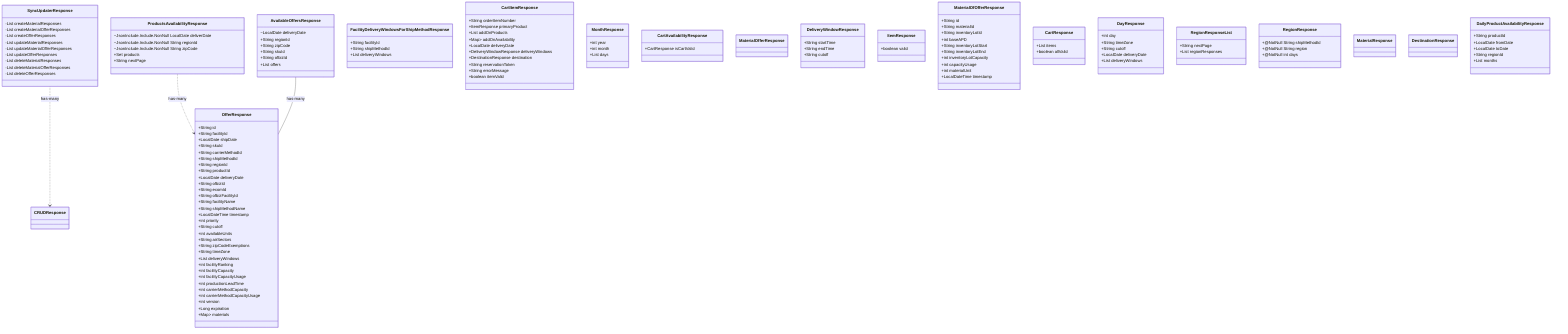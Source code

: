 classDiagram
    class SyncUpdaterResponse{
        -List<CRUDResponse> createMaterialResponses
        -List<CRUDResponse> createMaterialOfferResponses
        -List<CRUDResponse> createOfferResponses
        -List<CRUDResponse> updateMaterialResponses
        -List<CRUDResponse> updateMaterialOfferResponses
        -List<CRUDResponse> updateOfferResponses
        -List<CRUDResponse> deleteMaterialResponses
        -List<CRUDResponse> deleteMaterialOfferResponses
        -List<CRUDResponse> deleteOfferResponses
    }

    class ProductsAvailabilityResponse{
        ~JsonInclude.Include.NonNull LocalDate deliverDate
        ~JsonInclude.Include.NonNull String regionId
        ~JsonInclude.Include.NonNull String zipCode
        +Set<String> products
        +String nextPage
    }

    class AvailableOffersResponse{
        ~LocalDate deliveryDate
        +String regionId
        +String zipCode
        +String skuId
        +String ofbizId
        +List<OfferResponse> offers
    }

    class FacilityDeliveryWindowsForShipMethodResponse{
        +String facilityId
        +String shipMethodId
        +List<DeliveryWindowResponse> deliveryWindows
    }

    class CartItemResponse{
        +String orderItemNumber
        +ItemResponse primaryProduct
        +List<ItemResponse> addOnProducts
        +Map<String, List<String>> addOnAvailability
        +LocalDate deliveryDate
        +DeliveryWindowResponse deliveryWindows
        +DestinationResponse destination
        +String reservationToken
        +String errorMessage
        +boolean itemValid
    }

    class MonthResponse{
        +int year
        +int month
        +List<DayResponse> days
    }

    class CartAvailabilityResponse{
        +CartResponse isCartValid
    }

    class MaterialOfferResponse{
    }

    class DeliveryWindowResponse{
        +String startTime
        +String endTime
        +String cutoff
    }

    class OfferResponse{
        +String id
        +String facilityId
        +LocalDate shipDate
        +String skuId
        +String carrierMethodId
        +String shipMethodId
        +String regionId
        +String productId
        +LocalDate deliveryDate
        +String ofbizId
        +String ecomId
        +String ofbizFacilityId
        +String facilityName
        +String shipMethodName
        +LocalDateTime timestamp
        +int priority
        +String cutoff
        +int availableUnits
        +String airSectors
        +String zipCodeExemptions
        +String timeZone
        +List<DeliveryWindow> deliveryWindows
        +int facilityRanking
        +int facilityCapacity
        +int facilityCapacityUsage
        +int productionLeadTime
        +int carrierMethodCapacity
        +int carrierMethodCapacityUsage
        +int version
        +Long expiration
        +Map<String, List<MaterialOfOfferResponse>> materials
    }

    class ItemResponse{
        +boolean valid
    }

    class MaterialOfOfferResponse{
        +String id
        +String materialId
        +String inventoryLotId
        +int baseAPD
        +String inventoryLotStart
        +String inventoryLotEnd
        +int inventoryLotCapacity
        +int capacityUsage
        +int materialUnit
        +LocalDateTime timestamp
    }

    class CartResponse{
        +List<CartItemResponse> items
        +boolean allValid
    }

    class DayResponse{
        +int day
        +String timeZone
        +String cutoff
        +LocalDate deliveryDate
        +List<DeliveryWindowResponse> deliveryWindows
    }

    class RegionResponseList{
        +String nextPage
        +List<RegionResponse> regionResponses
    }

    class RegionResponse{
        +@NotNull String shipMethodId
        +@NotNull String region
        +@NotNull int days
    }

    class MaterialResponse{
    }

    class DestinationResponse{
    }

    class DailyProductAvailabilityResponse{
        +String productId
        +LocalDate fromDate
        +LocalDate toDate
        +String regionId
        +List<MonthResponse> months
    }

    SyncUpdaterResponse ..> CRUDResponse: has-many
    ProductsAvailabilityResponse ..> OfferResponse: has-many
    AvailableOffersResponse -- OfferResponse: has-many